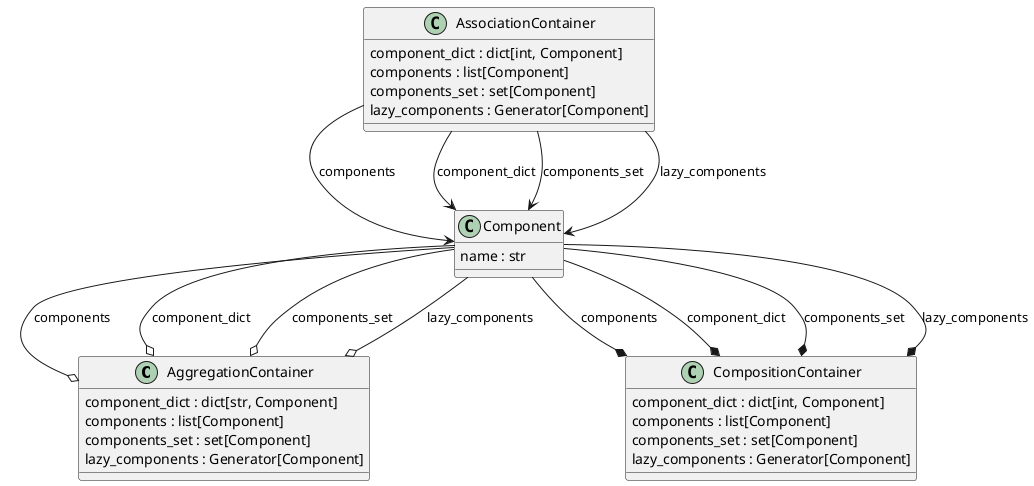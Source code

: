 @startuml classes
set namespaceSeparator none
class "AggregationContainer" as comprehensions.AggregationContainer {
  component_dict : dict[str, Component]
  components : list[Component]
  components_set : set[Component]
  lazy_components : Generator[Component]
}
class "AssociationContainer" as comprehensions.AssociationContainer {
  component_dict : dict[int, Component]
  components : list[Component]
  components_set : set[Component]
  lazy_components : Generator[Component]
}
class "Component" as comprehensions.Component {
  name : str
}
class "CompositionContainer" as comprehensions.CompositionContainer {
  component_dict : dict[int, Component]
  components : list[Component]
  components_set : set[Component]
  lazy_components : Generator[Component]
}
comprehensions.AssociationContainer --> comprehensions.Component : components
comprehensions.AssociationContainer --> comprehensions.Component : component_dict
comprehensions.AssociationContainer --> comprehensions.Component : components_set
comprehensions.AssociationContainer --> comprehensions.Component : lazy_components
comprehensions.Component --* comprehensions.CompositionContainer : components
comprehensions.Component --* comprehensions.CompositionContainer : component_dict
comprehensions.Component --* comprehensions.CompositionContainer : components_set
comprehensions.Component --* comprehensions.CompositionContainer : lazy_components
comprehensions.Component --o comprehensions.AggregationContainer : components
comprehensions.Component --o comprehensions.AggregationContainer : component_dict
comprehensions.Component --o comprehensions.AggregationContainer : components_set
comprehensions.Component --o comprehensions.AggregationContainer : lazy_components
@enduml
